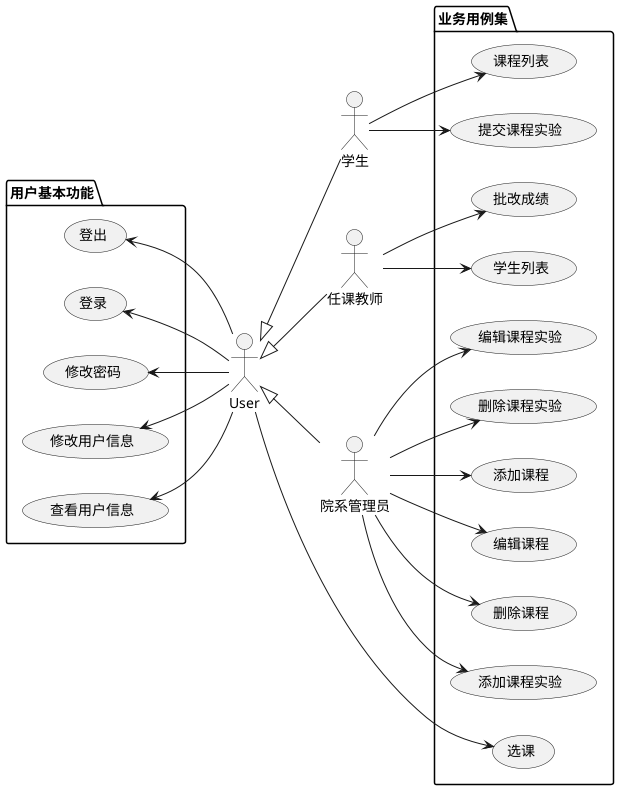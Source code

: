 @startuml 用例图
left to right direction
:User: 
:学生: as student
:任课教师: as teacher
:院系管理员: as admin
package 用户基本功能{
    (查看用户信息) as showUser
    (修改用户信息) as updateUser
    (修改密码) as updatePwd
    (登录) as login
    (登出) as logout
    User -up-> showUser
    User -up-> updateUser
    User -up-> updatePwd
    User -up-> login
    User -up-> logout
}
package 业务用例集{
    (提交课程实验) as submitWK
    (选课) as singCourse
    (课程列表) as getClassList
    (学生列表) as GetStudents
    (批改成绩) as setGrade
    (添加课程实验) as addCourseTask
    (编辑课程实验) as ediCourseTask
    (删除课程实验) as delCourseTask
    (添加课程) as addCourse
    (编辑课程) as ediCourse
    (删除课程) as delCourse
    student --> submitWK
    student --> getClassList
    User --> singCourse
    teacher --> GetStudents
    teacher --> setGrade
    admin --> addCourseTask
    admin --> ediCourseTask
    admin --> delCourseTask
    admin --> addCourse
    admin --> ediCourse
    admin --> delCourse
}
student -up-|> User
teacher -up-|> User
admin -up-|> User
@enduml